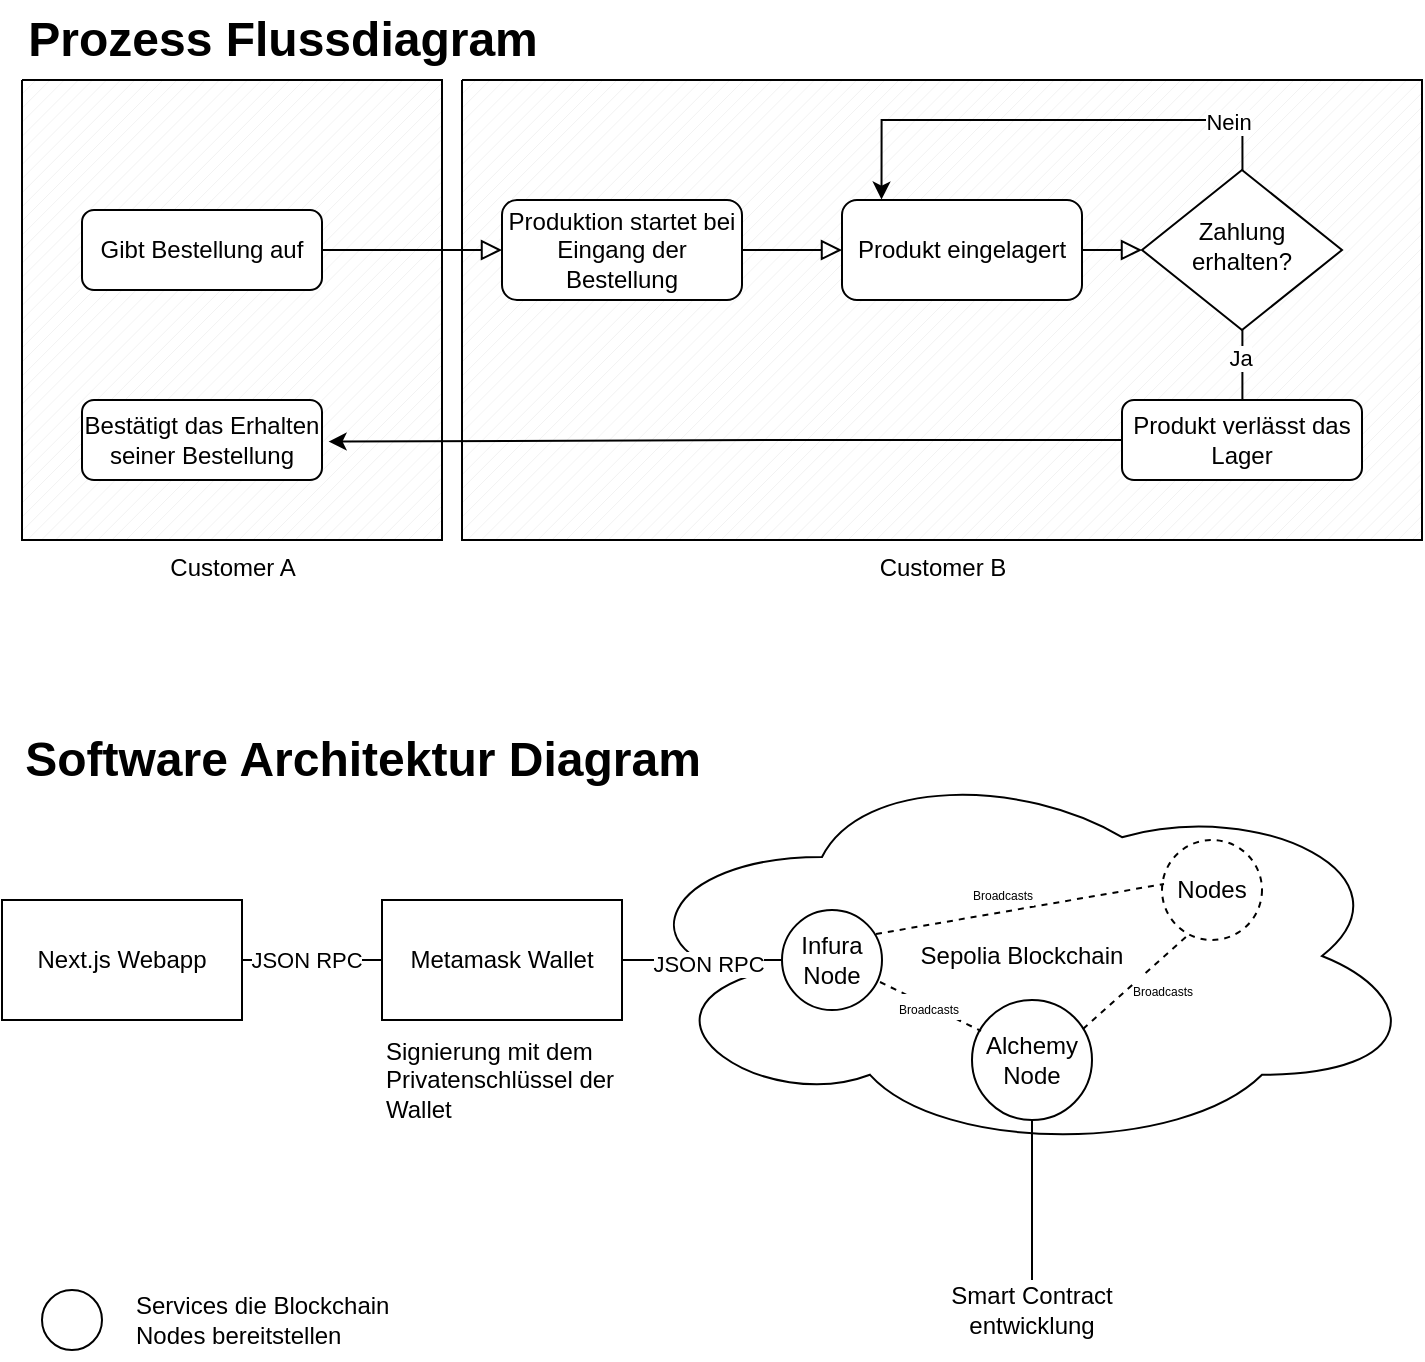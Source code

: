 <mxfile version="25.0.3">
  <diagram id="C5RBs43oDa-KdzZeNtuy" name="Page-1">
    <mxGraphModel dx="840" dy="438" grid="1" gridSize="10" guides="1" tooltips="1" connect="1" arrows="1" fold="1" page="1" pageScale="1" pageWidth="827" pageHeight="1169" math="0" shadow="0">
      <root>
        <mxCell id="WIyWlLk6GJQsqaUBKTNV-0" />
        <mxCell id="WIyWlLk6GJQsqaUBKTNV-1" parent="WIyWlLk6GJQsqaUBKTNV-0" />
        <mxCell id="MR0TXyg04zWiqgAxsmCO-3" value="Customer B" style="verticalLabelPosition=bottom;verticalAlign=top;html=1;shape=mxgraph.basic.patternFillRect;fillStyle=diag;step=5;fillStrokeWidth=0.2;fillStrokeColor=#dddddd;" vertex="1" parent="WIyWlLk6GJQsqaUBKTNV-1">
          <mxGeometry x="240" y="40" width="480" height="230" as="geometry" />
        </mxCell>
        <mxCell id="MR0TXyg04zWiqgAxsmCO-2" value="Customer A" style="verticalLabelPosition=bottom;verticalAlign=top;html=1;shape=mxgraph.basic.patternFillRect;fillStyle=diag;step=5;fillStrokeWidth=0.2;fillStrokeColor=#dddddd;" vertex="1" parent="WIyWlLk6GJQsqaUBKTNV-1">
          <mxGeometry x="20" y="40" width="210" height="230" as="geometry" />
        </mxCell>
        <mxCell id="WIyWlLk6GJQsqaUBKTNV-2" value="" style="rounded=0;html=1;jettySize=auto;orthogonalLoop=1;fontSize=11;endArrow=block;endFill=0;endSize=8;strokeWidth=1;shadow=0;labelBackgroundColor=none;edgeStyle=orthogonalEdgeStyle;" parent="WIyWlLk6GJQsqaUBKTNV-1" source="WIyWlLk6GJQsqaUBKTNV-7" target="WIyWlLk6GJQsqaUBKTNV-6" edge="1">
          <mxGeometry relative="1" as="geometry" />
        </mxCell>
        <mxCell id="WIyWlLk6GJQsqaUBKTNV-3" value="&lt;div&gt;Gibt Bestellung auf&lt;/div&gt;" style="rounded=1;whiteSpace=wrap;html=1;fontSize=12;glass=0;strokeWidth=1;shadow=0;" parent="WIyWlLk6GJQsqaUBKTNV-1" vertex="1">
          <mxGeometry x="50" y="105" width="120" height="40" as="geometry" />
        </mxCell>
        <mxCell id="MR0TXyg04zWiqgAxsmCO-15" style="edgeStyle=orthogonalEdgeStyle;rounded=0;orthogonalLoop=1;jettySize=auto;html=1;exitX=0.813;exitY=0.219;exitDx=0;exitDy=0;exitPerimeter=0;entryX=0.437;entryY=0.26;entryDx=0;entryDy=0;entryPerimeter=0;" edge="1" parent="WIyWlLk6GJQsqaUBKTNV-1" source="MR0TXyg04zWiqgAxsmCO-3" target="MR0TXyg04zWiqgAxsmCO-3">
          <mxGeometry relative="1" as="geometry">
            <mxPoint x="680" as="targetPoint" />
            <Array as="points">
              <mxPoint x="630" y="60" />
              <mxPoint x="450" y="60" />
            </Array>
          </mxGeometry>
        </mxCell>
        <mxCell id="MR0TXyg04zWiqgAxsmCO-16" value="&lt;div&gt;Nein&lt;/div&gt;" style="edgeLabel;html=1;align=center;verticalAlign=middle;resizable=0;points=[];" vertex="1" connectable="0" parent="MR0TXyg04zWiqgAxsmCO-15">
          <mxGeometry x="-0.702" y="1" relative="1" as="geometry">
            <mxPoint as="offset" />
          </mxGeometry>
        </mxCell>
        <mxCell id="WIyWlLk6GJQsqaUBKTNV-6" value="Zahlung erhalten?" style="rhombus;whiteSpace=wrap;html=1;shadow=0;fontFamily=Helvetica;fontSize=12;align=center;strokeWidth=1;spacing=6;spacingTop=-4;" parent="WIyWlLk6GJQsqaUBKTNV-1" vertex="1">
          <mxGeometry x="580" y="85" width="100" height="80" as="geometry" />
        </mxCell>
        <mxCell id="WIyWlLk6GJQsqaUBKTNV-11" value="Bestätigt das Erhalten seiner Bestellung" style="rounded=1;whiteSpace=wrap;html=1;fontSize=12;glass=0;strokeWidth=1;shadow=0;" parent="WIyWlLk6GJQsqaUBKTNV-1" vertex="1">
          <mxGeometry x="50" y="200" width="120" height="40" as="geometry" />
        </mxCell>
        <mxCell id="MR0TXyg04zWiqgAxsmCO-4" value="" style="rounded=0;html=1;jettySize=auto;orthogonalLoop=1;fontSize=11;endArrow=block;endFill=0;endSize=8;strokeWidth=1;shadow=0;labelBackgroundColor=none;edgeStyle=orthogonalEdgeStyle;" edge="1" parent="WIyWlLk6GJQsqaUBKTNV-1" source="MR0TXyg04zWiqgAxsmCO-5" target="WIyWlLk6GJQsqaUBKTNV-7">
          <mxGeometry relative="1" as="geometry">
            <mxPoint x="170" y="120" as="sourcePoint" />
            <mxPoint x="450" y="120" as="targetPoint" />
          </mxGeometry>
        </mxCell>
        <mxCell id="WIyWlLk6GJQsqaUBKTNV-7" value="Produkt eingelagert" style="rounded=1;whiteSpace=wrap;html=1;fontSize=12;glass=0;strokeWidth=1;shadow=0;" parent="WIyWlLk6GJQsqaUBKTNV-1" vertex="1">
          <mxGeometry x="430" y="100" width="120" height="50" as="geometry" />
        </mxCell>
        <mxCell id="MR0TXyg04zWiqgAxsmCO-6" value="" style="rounded=0;html=1;jettySize=auto;orthogonalLoop=1;fontSize=11;endArrow=block;endFill=0;endSize=8;strokeWidth=1;shadow=0;labelBackgroundColor=none;edgeStyle=orthogonalEdgeStyle;" edge="1" parent="WIyWlLk6GJQsqaUBKTNV-1" source="WIyWlLk6GJQsqaUBKTNV-3" target="MR0TXyg04zWiqgAxsmCO-5">
          <mxGeometry relative="1" as="geometry">
            <mxPoint x="170" y="120" as="sourcePoint" />
            <mxPoint x="430" y="125" as="targetPoint" />
            <Array as="points">
              <mxPoint x="190" y="125" />
              <mxPoint x="190" y="125" />
            </Array>
          </mxGeometry>
        </mxCell>
        <mxCell id="MR0TXyg04zWiqgAxsmCO-5" value="Produktion startet bei Eingang der Bestellung" style="rounded=1;whiteSpace=wrap;html=1;fontSize=12;glass=0;strokeWidth=1;shadow=0;" vertex="1" parent="WIyWlLk6GJQsqaUBKTNV-1">
          <mxGeometry x="260" y="100" width="120" height="50" as="geometry" />
        </mxCell>
        <mxCell id="MR0TXyg04zWiqgAxsmCO-12" value="m" style="edgeStyle=orthogonalEdgeStyle;rounded=0;orthogonalLoop=1;jettySize=auto;html=1;entryX=0.502;entryY=0.527;entryDx=0;entryDy=0;entryPerimeter=0;" edge="1" parent="WIyWlLk6GJQsqaUBKTNV-1" source="WIyWlLk6GJQsqaUBKTNV-6" target="MR0TXyg04zWiqgAxsmCO-7">
          <mxGeometry relative="1" as="geometry">
            <mxPoint x="630" y="165" as="sourcePoint" />
            <mxPoint x="521" y="240" as="targetPoint" />
            <Array as="points">
              <mxPoint x="630" y="240" />
            </Array>
          </mxGeometry>
        </mxCell>
        <mxCell id="MR0TXyg04zWiqgAxsmCO-14" value="Ja" style="edgeLabel;html=1;align=center;verticalAlign=middle;resizable=0;points=[];" vertex="1" connectable="0" parent="MR0TXyg04zWiqgAxsmCO-12">
          <mxGeometry x="-0.706" y="-1" relative="1" as="geometry">
            <mxPoint as="offset" />
          </mxGeometry>
        </mxCell>
        <mxCell id="MR0TXyg04zWiqgAxsmCO-7" value="Produkt verlässt das Lager" style="rounded=1;whiteSpace=wrap;html=1;fontSize=12;glass=0;strokeWidth=1;shadow=0;" vertex="1" parent="WIyWlLk6GJQsqaUBKTNV-1">
          <mxGeometry x="570" y="200" width="120" height="40" as="geometry" />
        </mxCell>
        <mxCell id="MR0TXyg04zWiqgAxsmCO-13" style="edgeStyle=orthogonalEdgeStyle;rounded=0;orthogonalLoop=1;jettySize=auto;html=1;entryX=0.73;entryY=0.786;entryDx=0;entryDy=0;entryPerimeter=0;" edge="1" parent="WIyWlLk6GJQsqaUBKTNV-1" source="MR0TXyg04zWiqgAxsmCO-7" target="MR0TXyg04zWiqgAxsmCO-2">
          <mxGeometry relative="1" as="geometry" />
        </mxCell>
        <mxCell id="MR0TXyg04zWiqgAxsmCO-34" value="Prozess Flussdiagram" style="text;strokeColor=none;fillColor=none;html=1;fontSize=24;fontStyle=1;verticalAlign=middle;align=center;" vertex="1" parent="WIyWlLk6GJQsqaUBKTNV-1">
          <mxGeometry x="100" width="100" height="40" as="geometry" />
        </mxCell>
        <mxCell id="MR0TXyg04zWiqgAxsmCO-35" value="Software Architektur Diagram" style="text;strokeColor=none;fillColor=none;html=1;fontSize=24;fontStyle=1;verticalAlign=middle;align=center;" vertex="1" parent="WIyWlLk6GJQsqaUBKTNV-1">
          <mxGeometry x="140" y="360" width="100" height="40" as="geometry" />
        </mxCell>
        <mxCell id="MR0TXyg04zWiqgAxsmCO-41" style="edgeStyle=orthogonalEdgeStyle;rounded=0;orthogonalLoop=1;jettySize=auto;html=1;entryX=0;entryY=0.5;entryDx=0;entryDy=0;endArrow=none;endFill=0;" edge="1" parent="WIyWlLk6GJQsqaUBKTNV-1" source="MR0TXyg04zWiqgAxsmCO-37" target="MR0TXyg04zWiqgAxsmCO-38">
          <mxGeometry relative="1" as="geometry" />
        </mxCell>
        <mxCell id="MR0TXyg04zWiqgAxsmCO-58" value="JSON RPC" style="edgeLabel;html=1;align=center;verticalAlign=middle;resizable=0;points=[];" vertex="1" connectable="0" parent="MR0TXyg04zWiqgAxsmCO-41">
          <mxGeometry x="-0.086" relative="1" as="geometry">
            <mxPoint as="offset" />
          </mxGeometry>
        </mxCell>
        <mxCell id="MR0TXyg04zWiqgAxsmCO-37" value="Next.js Webapp" style="rounded=0;whiteSpace=wrap;html=1;" vertex="1" parent="WIyWlLk6GJQsqaUBKTNV-1">
          <mxGeometry x="10" y="450" width="120" height="60" as="geometry" />
        </mxCell>
        <mxCell id="MR0TXyg04zWiqgAxsmCO-38" value="Metamask Wallet" style="rounded=0;whiteSpace=wrap;html=1;" vertex="1" parent="WIyWlLk6GJQsqaUBKTNV-1">
          <mxGeometry x="200" y="450" width="120" height="60" as="geometry" />
        </mxCell>
        <mxCell id="MR0TXyg04zWiqgAxsmCO-42" value="Sepolia Blockchain" style="ellipse;shape=cloud;whiteSpace=wrap;html=1;" vertex="1" parent="WIyWlLk6GJQsqaUBKTNV-1">
          <mxGeometry x="320" y="379" width="400" height="198" as="geometry" />
        </mxCell>
        <mxCell id="MR0TXyg04zWiqgAxsmCO-45" style="edgeStyle=orthogonalEdgeStyle;rounded=0;orthogonalLoop=1;jettySize=auto;html=1;entryX=0.5;entryY=1;entryDx=0;entryDy=0;endArrow=none;endFill=0;" edge="1" parent="WIyWlLk6GJQsqaUBKTNV-1" source="MR0TXyg04zWiqgAxsmCO-44" target="MR0TXyg04zWiqgAxsmCO-52">
          <mxGeometry relative="1" as="geometry">
            <mxPoint x="550" y="670" as="targetPoint" />
            <Array as="points">
              <mxPoint x="525" y="650" />
              <mxPoint x="525" y="650" />
            </Array>
          </mxGeometry>
        </mxCell>
        <mxCell id="MR0TXyg04zWiqgAxsmCO-44" value="Smart Contract entwicklung" style="text;html=1;align=center;verticalAlign=middle;whiteSpace=wrap;rounded=0;" vertex="1" parent="WIyWlLk6GJQsqaUBKTNV-1">
          <mxGeometry x="480" y="640" width="90" height="30" as="geometry" />
        </mxCell>
        <mxCell id="MR0TXyg04zWiqgAxsmCO-51" value="" style="edgeStyle=orthogonalEdgeStyle;rounded=0;orthogonalLoop=1;jettySize=auto;html=1;endArrow=none;endFill=0;entryX=0;entryY=0.5;entryDx=0;entryDy=0;" edge="1" parent="WIyWlLk6GJQsqaUBKTNV-1" source="MR0TXyg04zWiqgAxsmCO-38" target="MR0TXyg04zWiqgAxsmCO-50">
          <mxGeometry relative="1" as="geometry">
            <mxPoint x="290" y="490" as="sourcePoint" />
            <mxPoint x="360" y="480" as="targetPoint" />
            <Array as="points" />
          </mxGeometry>
        </mxCell>
        <mxCell id="MR0TXyg04zWiqgAxsmCO-69" value="JSON RPC" style="edgeLabel;html=1;align=center;verticalAlign=middle;resizable=0;points=[];" vertex="1" connectable="0" parent="MR0TXyg04zWiqgAxsmCO-51">
          <mxGeometry x="0.08" y="-2" relative="1" as="geometry">
            <mxPoint as="offset" />
          </mxGeometry>
        </mxCell>
        <mxCell id="MR0TXyg04zWiqgAxsmCO-50" value="&lt;div&gt;Infura&lt;/div&gt;&lt;div&gt;Node&lt;br&gt;&lt;/div&gt;" style="ellipse;whiteSpace=wrap;html=1;aspect=fixed;" vertex="1" parent="WIyWlLk6GJQsqaUBKTNV-1">
          <mxGeometry x="400" y="455" width="50" height="50" as="geometry" />
        </mxCell>
        <mxCell id="MR0TXyg04zWiqgAxsmCO-52" value="&lt;div&gt;Alchemy&lt;/div&gt;Node" style="ellipse;whiteSpace=wrap;html=1;aspect=fixed;" vertex="1" parent="WIyWlLk6GJQsqaUBKTNV-1">
          <mxGeometry x="495" y="500" width="60" height="60" as="geometry" />
        </mxCell>
        <mxCell id="MR0TXyg04zWiqgAxsmCO-55" value="" style="ellipse;whiteSpace=wrap;html=1;aspect=fixed;" vertex="1" parent="WIyWlLk6GJQsqaUBKTNV-1">
          <mxGeometry x="30" y="645" width="30" height="30" as="geometry" />
        </mxCell>
        <mxCell id="MR0TXyg04zWiqgAxsmCO-56" value="Services die Blockchain Nodes bereitstellen" style="text;html=1;align=left;verticalAlign=middle;whiteSpace=wrap;rounded=0;" vertex="1" parent="WIyWlLk6GJQsqaUBKTNV-1">
          <mxGeometry x="75" y="640" width="150" height="40" as="geometry" />
        </mxCell>
        <mxCell id="MR0TXyg04zWiqgAxsmCO-57" value="Signierung mit dem Privatenschlüssel der Wallet" style="text;html=1;align=left;verticalAlign=middle;whiteSpace=wrap;rounded=0;" vertex="1" parent="WIyWlLk6GJQsqaUBKTNV-1">
          <mxGeometry x="200" y="520" width="140" height="40" as="geometry" />
        </mxCell>
        <mxCell id="MR0TXyg04zWiqgAxsmCO-59" value="&lt;div&gt;Nodes&lt;br&gt;&lt;/div&gt;" style="ellipse;whiteSpace=wrap;html=1;aspect=fixed;dashed=1;" vertex="1" parent="WIyWlLk6GJQsqaUBKTNV-1">
          <mxGeometry x="590" y="420" width="50" height="50" as="geometry" />
        </mxCell>
        <mxCell id="MR0TXyg04zWiqgAxsmCO-60" value="" style="endArrow=none;dashed=1;html=1;rounded=0;exitX=0.98;exitY=0.72;exitDx=0;exitDy=0;exitPerimeter=0;entryX=0.075;entryY=0.258;entryDx=0;entryDy=0;entryPerimeter=0;" edge="1" parent="WIyWlLk6GJQsqaUBKTNV-1" source="MR0TXyg04zWiqgAxsmCO-50" target="MR0TXyg04zWiqgAxsmCO-52">
          <mxGeometry width="50" height="50" relative="1" as="geometry">
            <mxPoint x="480" y="520" as="sourcePoint" />
            <mxPoint x="530" y="470" as="targetPoint" />
          </mxGeometry>
        </mxCell>
        <mxCell id="MR0TXyg04zWiqgAxsmCO-68" value="&lt;font style=&quot;font-size: 6px;&quot;&gt;Broadcasts&lt;/font&gt;" style="edgeLabel;html=1;align=center;verticalAlign=middle;resizable=0;points=[];" vertex="1" connectable="0" parent="MR0TXyg04zWiqgAxsmCO-60">
          <mxGeometry x="-0.068" relative="1" as="geometry">
            <mxPoint as="offset" />
          </mxGeometry>
        </mxCell>
        <mxCell id="MR0TXyg04zWiqgAxsmCO-62" value="" style="endArrow=none;dashed=1;html=1;rounded=0;exitX=0.925;exitY=0.242;exitDx=0;exitDy=0;exitPerimeter=0;entryX=0.25;entryY=0.96;entryDx=0;entryDy=0;entryPerimeter=0;" edge="1" parent="WIyWlLk6GJQsqaUBKTNV-1" source="MR0TXyg04zWiqgAxsmCO-52" target="MR0TXyg04zWiqgAxsmCO-59">
          <mxGeometry width="50" height="50" relative="1" as="geometry">
            <mxPoint x="480" y="520" as="sourcePoint" />
            <mxPoint x="530" y="470" as="targetPoint" />
          </mxGeometry>
        </mxCell>
        <mxCell id="MR0TXyg04zWiqgAxsmCO-65" value="&lt;font style=&quot;font-size: 6px;&quot;&gt;Broadcasts&lt;/font&gt;" style="edgeLabel;html=1;align=center;verticalAlign=middle;resizable=0;points=[];" vertex="1" connectable="0" parent="MR0TXyg04zWiqgAxsmCO-62">
          <mxGeometry x="-0.107" relative="1" as="geometry">
            <mxPoint x="16" as="offset" />
          </mxGeometry>
        </mxCell>
        <mxCell id="MR0TXyg04zWiqgAxsmCO-63" value="" style="endArrow=none;dashed=1;html=1;rounded=0;exitX=0.94;exitY=0.24;exitDx=0;exitDy=0;exitPerimeter=0;entryX=0.02;entryY=0.44;entryDx=0;entryDy=0;entryPerimeter=0;" edge="1" parent="WIyWlLk6GJQsqaUBKTNV-1" source="MR0TXyg04zWiqgAxsmCO-50" target="MR0TXyg04zWiqgAxsmCO-59">
          <mxGeometry width="50" height="50" relative="1" as="geometry">
            <mxPoint x="480" y="520" as="sourcePoint" />
            <mxPoint x="530" y="470" as="targetPoint" />
          </mxGeometry>
        </mxCell>
        <mxCell id="MR0TXyg04zWiqgAxsmCO-64" value="&lt;font style=&quot;font-size: 6px;&quot;&gt;Broadcasts&lt;/font&gt;" style="edgeLabel;html=1;align=center;verticalAlign=middle;resizable=0;points=[];" vertex="1" connectable="0" parent="MR0TXyg04zWiqgAxsmCO-63">
          <mxGeometry x="-0.079" y="-1" relative="1" as="geometry">
            <mxPoint x="-4" y="-11" as="offset" />
          </mxGeometry>
        </mxCell>
      </root>
    </mxGraphModel>
  </diagram>
</mxfile>
